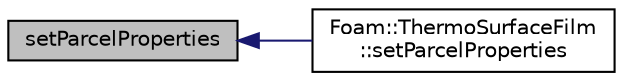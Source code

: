 digraph "setParcelProperties"
{
  bgcolor="transparent";
  edge [fontname="Helvetica",fontsize="10",labelfontname="Helvetica",labelfontsize="10"];
  node [fontname="Helvetica",fontsize="10",shape=record];
  rankdir="LR";
  Node1 [label="setParcelProperties",height=0.2,width=0.4,color="black", fillcolor="grey75", style="filled", fontcolor="black"];
  Node1 -> Node2 [dir="back",color="midnightblue",fontsize="10",style="solid",fontname="Helvetica"];
  Node2 [label="Foam::ThermoSurfaceFilm\l::setParcelProperties",height=0.2,width=0.4,color="black",URL="$a02599.html#a53d9638b8918211bb19f847b20ae740b",tooltip="Set the individual parcel properties. "];
}
